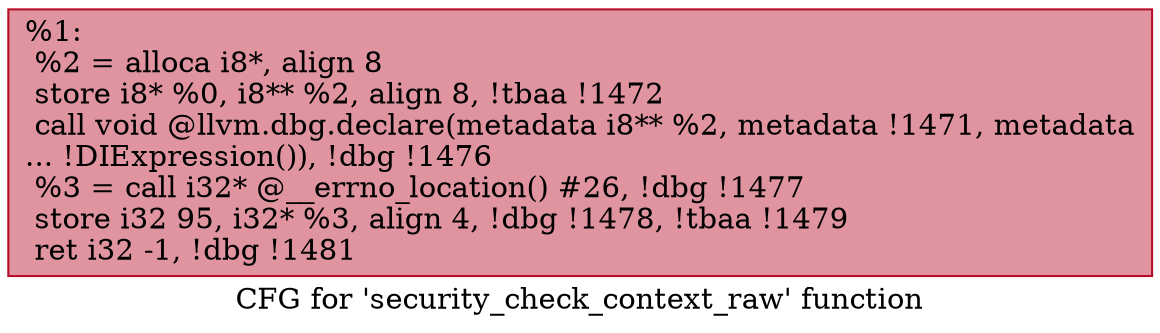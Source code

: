 digraph "CFG for 'security_check_context_raw' function" {
	label="CFG for 'security_check_context_raw' function";

	Node0x1150010 [shape=record,color="#b70d28ff", style=filled, fillcolor="#b70d2870",label="{%1:\l  %2 = alloca i8*, align 8\l  store i8* %0, i8** %2, align 8, !tbaa !1472\l  call void @llvm.dbg.declare(metadata i8** %2, metadata !1471, metadata\l... !DIExpression()), !dbg !1476\l  %3 = call i32* @__errno_location() #26, !dbg !1477\l  store i32 95, i32* %3, align 4, !dbg !1478, !tbaa !1479\l  ret i32 -1, !dbg !1481\l}"];
}
